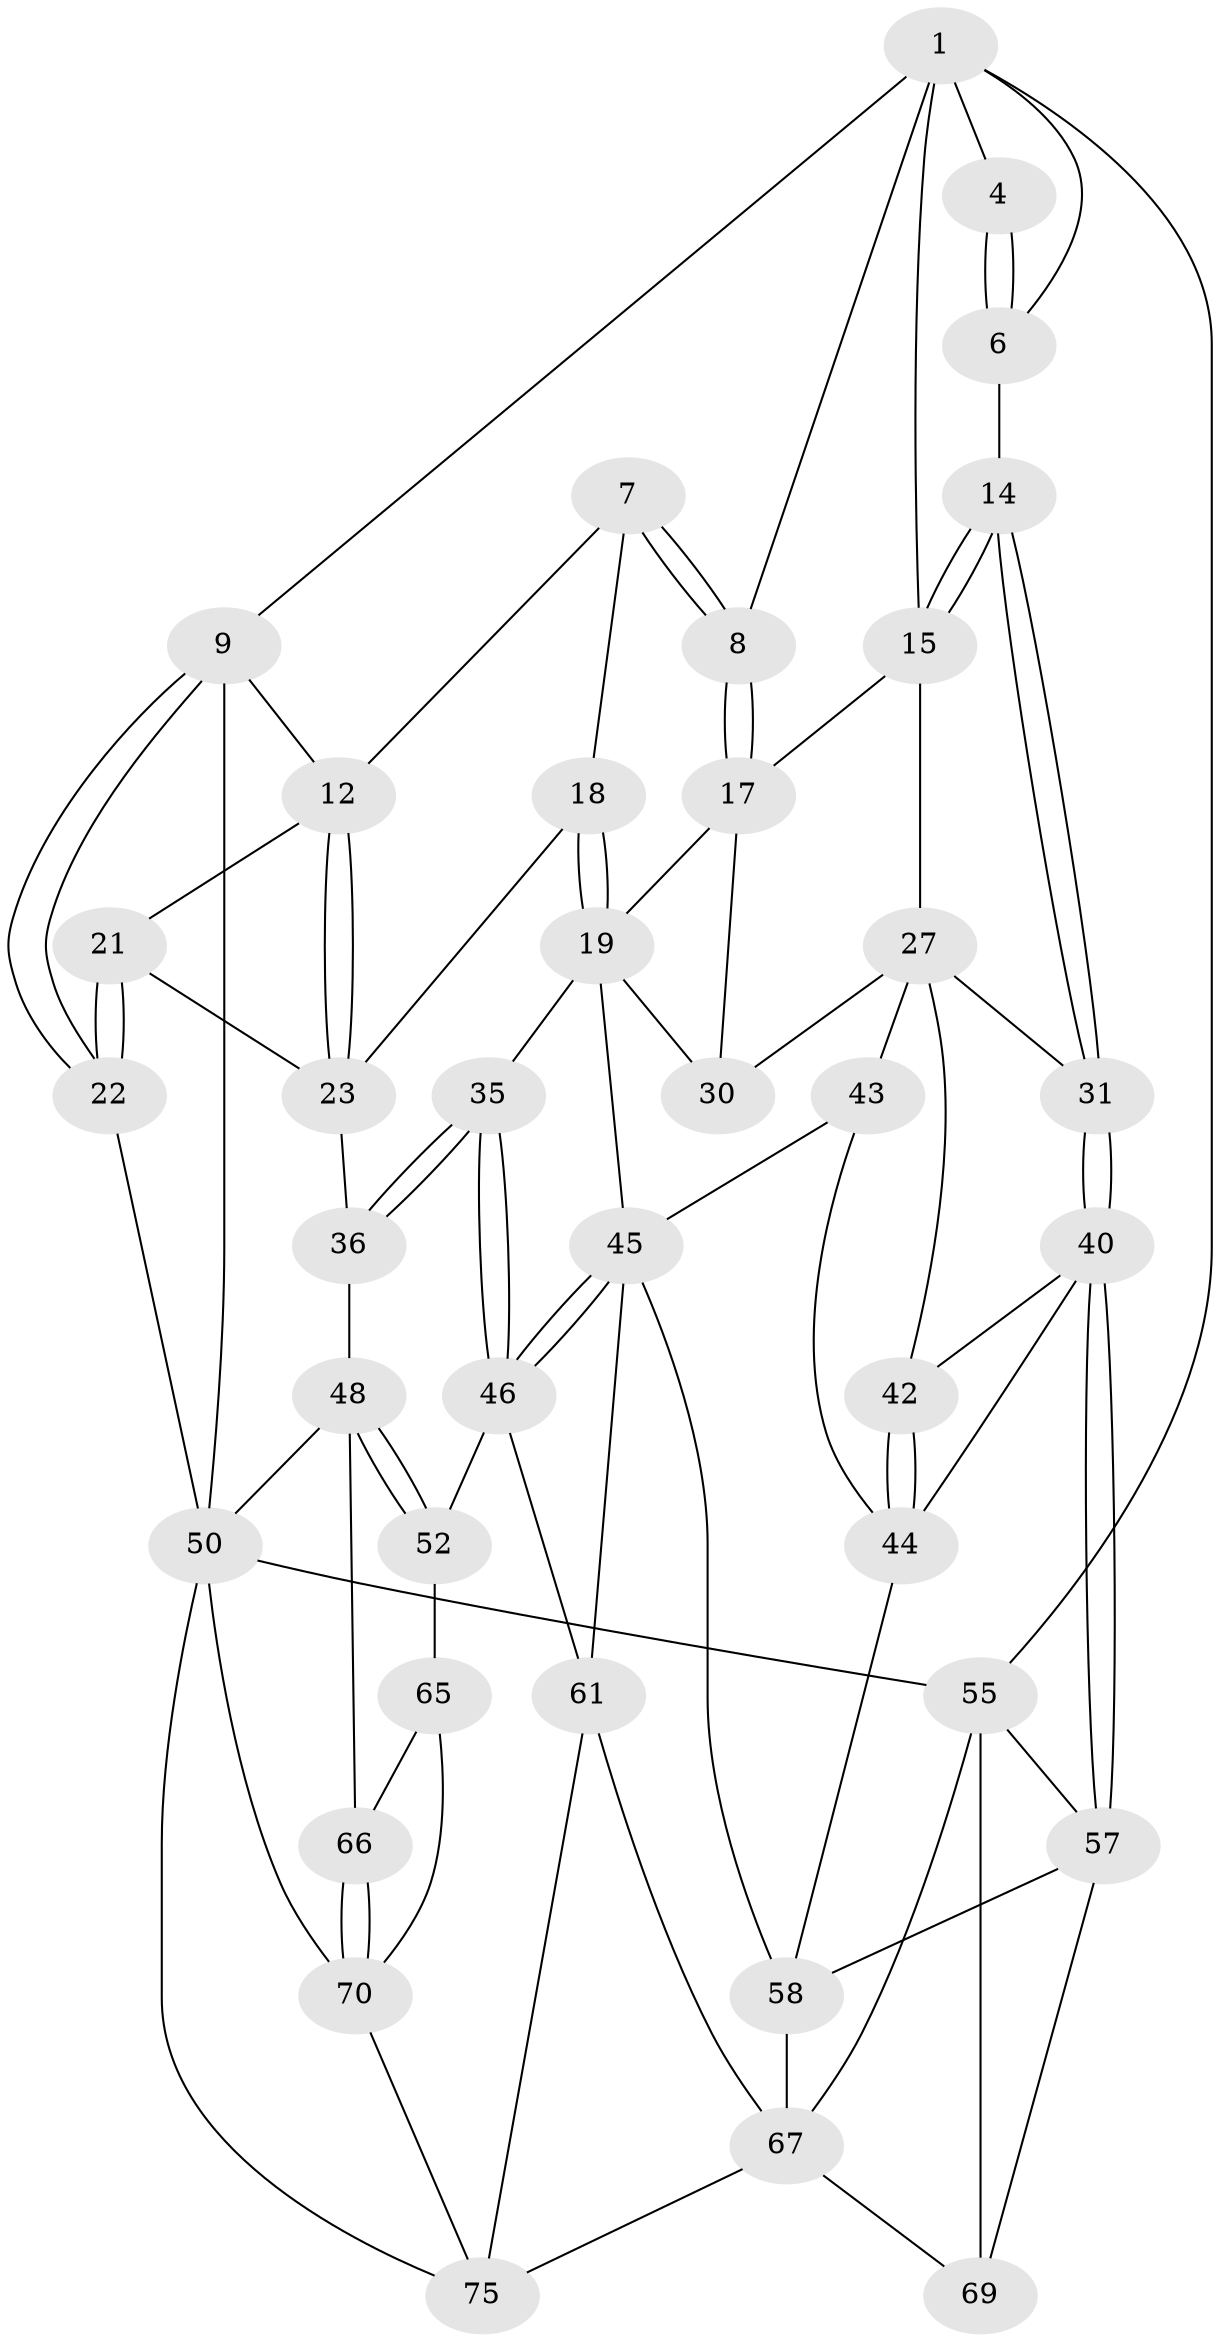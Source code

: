 // original degree distribution, {4: 0.20512820512820512, 5: 0.5128205128205128, 3: 0.05128205128205128, 6: 0.23076923076923078}
// Generated by graph-tools (version 1.1) at 2025/28/03/15/25 16:28:00]
// undirected, 39 vertices, 90 edges
graph export_dot {
graph [start="1"]
  node [color=gray90,style=filled];
  1 [pos="+1+0",super="+5+2"];
  4 [pos="+0.9691946332116201+0.07778097732448423"];
  6 [pos="+1+0.30212694677979673"];
  7 [pos="+0.15572076234842241+0",super="+11"];
  8 [pos="+0.5730258174814341+0"];
  9 [pos="+0+0",super="+10"];
  12 [pos="+0.15449006901174936+0.18457566619243523",super="+13"];
  14 [pos="+1+0.3087397014495408"];
  15 [pos="+0.8952089618758432+0.22364438868063607",super="+16"];
  17 [pos="+0.5420747196104039+0.12232365847807791",super="+20"];
  18 [pos="+0.36921905175227243+0.2598853957142997"];
  19 [pos="+0.39436219792629384+0.25715097806063064",super="+34"];
  21 [pos="+0+0.39932635804035566"];
  22 [pos="+0+0.4292115201270593"];
  23 [pos="+0.18029801897186862+0.2868775975493246",super="+24+26"];
  27 [pos="+0.7279686115884615+0.38725762512429246",super="+32+28"];
  30 [pos="+0.5798479168909941+0.4434041761430577"];
  31 [pos="+1+0.3941290476500881"];
  35 [pos="+0.38976141401751185+0.5038429007530298"];
  36 [pos="+0.2623444793413948+0.4710808027349187",super="+38"];
  40 [pos="+1+0.42784404862499253",super="+41"];
  42 [pos="+0.8421903883160781+0.4986566772025024"];
  43 [pos="+0.6945192643235597+0.5271177487502515"];
  44 [pos="+0.6998624154688994+0.5337033293510595",super="+54"];
  45 [pos="+0.48902902197251696+0.6011490992824919",super="+47"];
  46 [pos="+0.41281889781237796+0.6225492097238378",super="+51"];
  48 [pos="+0.23348577803168483+0.5350297933504918",super="+49"];
  50 [pos="+0+0.5322018912602214",super="+71"];
  52 [pos="+0.3297798119249406+0.742047881587002"];
  55 [pos="+1+1",super="+78+56"];
  57 [pos="+1+0.5105123319659381",super="+60"];
  58 [pos="+0.6893430085125336+0.7133428785857197",super="+64"];
  61 [pos="+0.43435442554244186+0.8510728357878619",super="+62"];
  65 [pos="+0.2613021857946221+0.7424800999749269"];
  66 [pos="+0.2026561329747442+0.722896423447552"];
  67 [pos="+0.6886854673233032+0.8572565669666397",super="+68"];
  69 [pos="+0.8894508512457001+0.8091896755966534",super="+73"];
  70 [pos="+0+0.8889874766407898",super="+74"];
  75 [pos="+0.20923586664454702+0.971977711922275",super="+77"];
  1 -- 55;
  1 -- 9;
  1 -- 6;
  1 -- 8;
  1 -- 4;
  1 -- 15;
  4 -- 6;
  4 -- 6;
  6 -- 14;
  7 -- 8;
  7 -- 8;
  7 -- 18;
  7 -- 12;
  8 -- 17;
  8 -- 17;
  9 -- 22;
  9 -- 22;
  9 -- 50;
  9 -- 12;
  12 -- 23;
  12 -- 23;
  12 -- 21;
  14 -- 15;
  14 -- 15;
  14 -- 31;
  14 -- 31;
  15 -- 17;
  15 -- 27;
  17 -- 19;
  17 -- 30;
  18 -- 19;
  18 -- 19;
  18 -- 23;
  19 -- 35;
  19 -- 45;
  19 -- 30;
  21 -- 22;
  21 -- 22;
  21 -- 23;
  22 -- 50;
  23 -- 36 [weight=2];
  27 -- 31;
  27 -- 43;
  27 -- 42;
  27 -- 30;
  31 -- 40;
  31 -- 40;
  35 -- 36;
  35 -- 36;
  35 -- 46;
  35 -- 46;
  36 -- 48;
  40 -- 57 [weight=2];
  40 -- 57;
  40 -- 42;
  40 -- 44;
  42 -- 44;
  42 -- 44;
  43 -- 44;
  43 -- 45;
  44 -- 58;
  45 -- 46;
  45 -- 46;
  45 -- 61;
  45 -- 58;
  46 -- 52;
  46 -- 61;
  48 -- 52;
  48 -- 52;
  48 -- 50;
  48 -- 66;
  50 -- 70;
  50 -- 55;
  50 -- 75;
  52 -- 65;
  55 -- 67;
  55 -- 69 [weight=2];
  55 -- 57;
  57 -- 58;
  57 -- 69;
  58 -- 67;
  61 -- 75;
  61 -- 67;
  65 -- 66;
  65 -- 70;
  66 -- 70;
  66 -- 70;
  67 -- 69;
  67 -- 75;
  70 -- 75;
}

